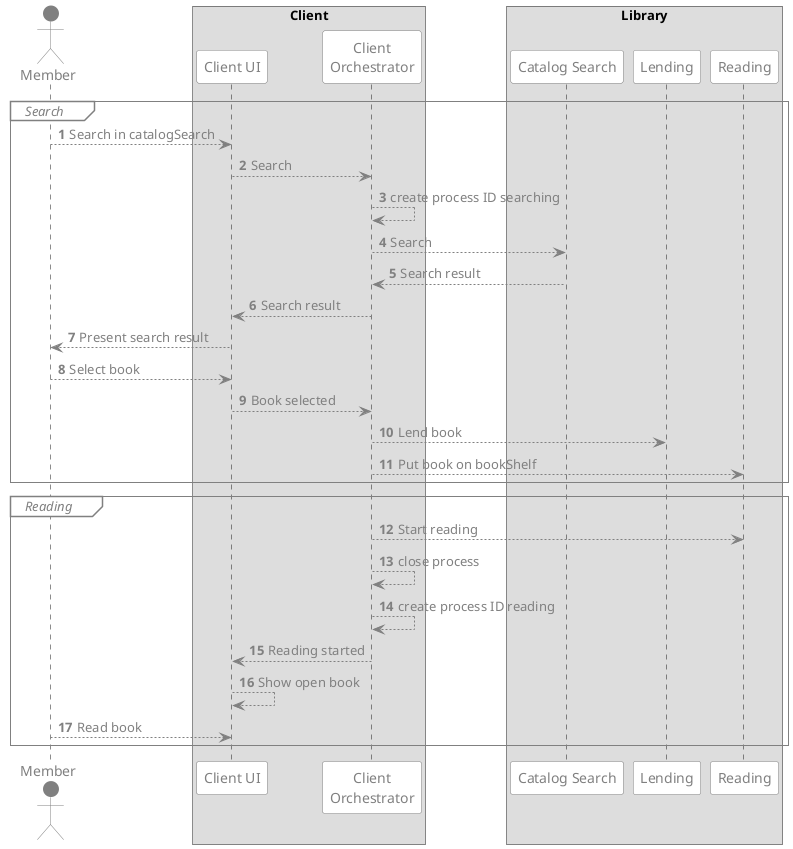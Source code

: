 @startuml
'https://plantuml.com/sequence-diagram

autonumber
skinparam arrow {
    fontcolor grey
    color grey
}

skinparam participant {
    backgroundcolor white
    fontcolor grey
    bordercolor grey
}

skinparam actor {
    backgroundcolor grey
    fontcolor grey
    bordercolor grey
}

<style>
sequenceDiagram {
  group {
    FontStyle italic
    LineThickness 1
    LineColor grey
  }
  groupHeader {
    FontStyle italic
    FontColor grey
    BackGroundColor white
    LineColor grey
  }
}
</style>

actor "Member" as member

box Client
participant "Client UI" as clientUi
participant "Client\nOrchestrator" as clientOrchestrator

box Library
participant "Catalog Search" as catalogSearch
participant "Lending" as lending
participant "Reading" as reading

group Search
member --> clientUi : Search in catalogSearch
clientUi --> clientOrchestrator : Search
clientOrchestrator --> clientOrchestrator : create process ID searching
clientOrchestrator --> catalogSearch : Search

catalogSearch --> clientOrchestrator : Search result
clientOrchestrator --> clientUi : Search result
clientUi --> member : Present search result

member --> clientUi : Select book
clientUi --> clientOrchestrator : Book selected
clientOrchestrator --> lending : Lend book
clientOrchestrator --> reading : Put book on bookShelf
end group
group Reading
clientOrchestrator --> reading : Start reading
clientOrchestrator --> clientOrchestrator: close process
clientOrchestrator --> clientOrchestrator: create process ID reading

clientOrchestrator --> clientUi : Reading started
clientUi --> clientUi : Show open book
member --> clientUi : Read book
end group




@enduml